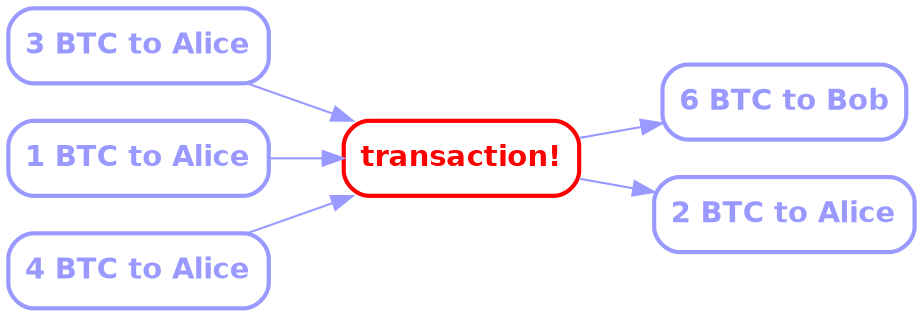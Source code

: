 digraph G {
    rankdir=LR;
    graph [
        K=1.0,
        overlap=false,
        splines = spline,
    ];
    node [
        shape=box
        style="rounded,bold"
        color="#9999ff",
        fontcolor="#9999ff",
        fontname="Helvetica-bold",
    ];
    edge [
        # arrowsize=2,
        color="#9999ff",
    ];
    "transaction!" [color=red, fontcolor=red]

    "3 BTC to Alice" -> "transaction!"
    "1 BTC to Alice" -> "transaction!"
    "4 BTC to Alice" -> "transaction!"

    "transaction!" -> "6 BTC to Bob"
    "transaction!" -> "2 BTC to Alice"
}

